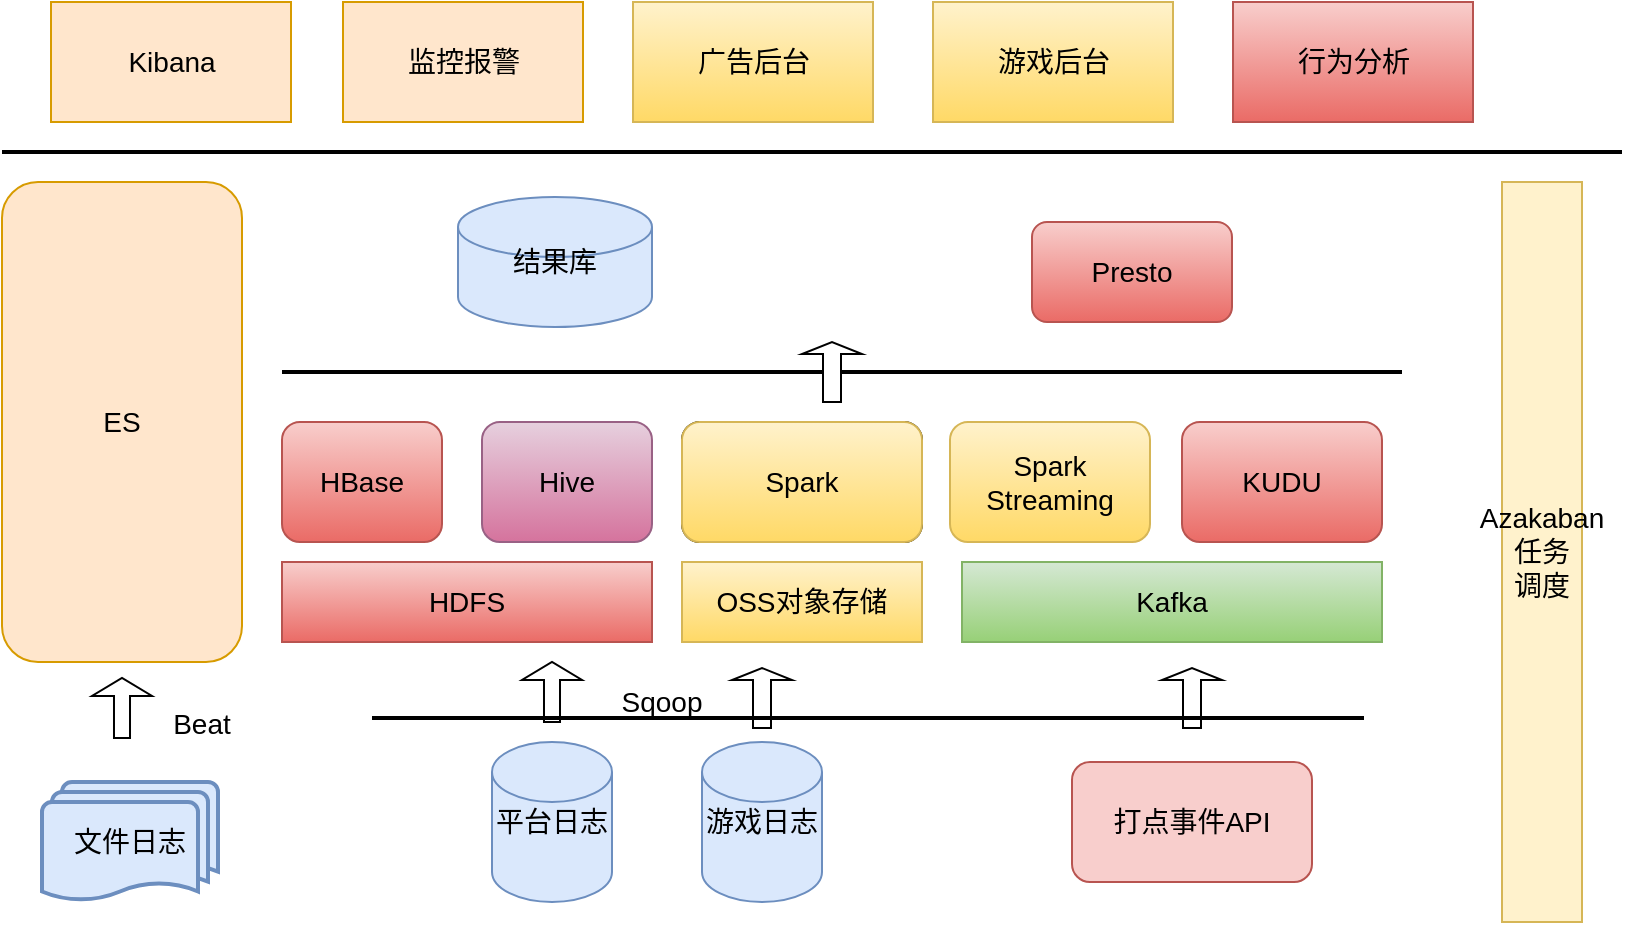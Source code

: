 <mxfile version="13.5.5" type="github">
  <diagram id="SUA77PbycbYVvd3b78xJ" name="第 1 页">
    <mxGraphModel dx="1422" dy="802" grid="1" gridSize="10" guides="1" tooltips="1" connect="1" arrows="1" fold="1" page="1" pageScale="1" pageWidth="827" pageHeight="1169" math="0" shadow="0">
      <root>
        <mxCell id="0" />
        <mxCell id="1" parent="0" />
        <mxCell id="_BwWZOYq04hog9lbWKIB-2" value="HDFS" style="rounded=0;whiteSpace=wrap;html=1;fontSize=14;gradientColor=#ea6b66;fillColor=#f8cecc;strokeColor=#b85450;" vertex="1" parent="1">
          <mxGeometry x="149" y="390" width="185" height="40" as="geometry" />
        </mxCell>
        <mxCell id="_BwWZOYq04hog9lbWKIB-3" value="Hive" style="rounded=1;whiteSpace=wrap;html=1;fontSize=14;gradientColor=#d5739d;fillColor=#e6d0de;strokeColor=#996185;" vertex="1" parent="1">
          <mxGeometry x="249" y="320" width="85" height="60" as="geometry" />
        </mxCell>
        <mxCell id="_BwWZOYq04hog9lbWKIB-4" value="Spark" style="rounded=1;whiteSpace=wrap;html=1;fontSize=14;" vertex="1" parent="1">
          <mxGeometry x="349" y="320" width="120" height="60" as="geometry" />
        </mxCell>
        <mxCell id="_BwWZOYq04hog9lbWKIB-5" value="Kafka" style="rounded=0;whiteSpace=wrap;html=1;fontSize=14;fillColor=#d5e8d4;strokeColor=#82b366;gradientColor=#97d077;" vertex="1" parent="1">
          <mxGeometry x="489" y="390" width="210" height="40" as="geometry" />
        </mxCell>
        <mxCell id="_BwWZOYq04hog9lbWKIB-8" value="Spark Streaming" style="rounded=1;whiteSpace=wrap;html=1;fontSize=14;gradientColor=#ffd966;fillColor=#fff2cc;strokeColor=#d6b656;" vertex="1" parent="1">
          <mxGeometry x="483" y="320" width="100" height="60" as="geometry" />
        </mxCell>
        <mxCell id="_BwWZOYq04hog9lbWKIB-9" value="平台日志" style="shape=cylinder2;whiteSpace=wrap;html=1;boundedLbl=1;backgroundOutline=1;size=15;fontSize=14;fillColor=#dae8fc;strokeColor=#6c8ebf;" vertex="1" parent="1">
          <mxGeometry x="254" y="480" width="60" height="80" as="geometry" />
        </mxCell>
        <mxCell id="_BwWZOYq04hog9lbWKIB-10" value="游戏日志" style="shape=cylinder2;whiteSpace=wrap;html=1;boundedLbl=1;backgroundOutline=1;size=15;fontSize=14;fillColor=#dae8fc;strokeColor=#6c8ebf;" vertex="1" parent="1">
          <mxGeometry x="359" y="480" width="60" height="80" as="geometry" />
        </mxCell>
        <mxCell id="_BwWZOYq04hog9lbWKIB-12" value="" style="shape=singleArrow;direction=north;whiteSpace=wrap;html=1;arrowWidth=0.267;arrowSize=0.3;fontSize=14;" vertex="1" parent="1">
          <mxGeometry x="269" y="440" width="30" height="30" as="geometry" />
        </mxCell>
        <mxCell id="_BwWZOYq04hog9lbWKIB-13" value="" style="shape=singleArrow;direction=north;whiteSpace=wrap;html=1;fontSize=14;" vertex="1" parent="1">
          <mxGeometry x="374" y="443" width="30" height="30" as="geometry" />
        </mxCell>
        <mxCell id="_BwWZOYq04hog9lbWKIB-14" value="Sqoop" style="text;html=1;strokeColor=none;fillColor=none;align=center;verticalAlign=middle;whiteSpace=wrap;rounded=0;fontSize=14;" vertex="1" parent="1">
          <mxGeometry x="319" y="450" width="40" height="20" as="geometry" />
        </mxCell>
        <mxCell id="_BwWZOYq04hog9lbWKIB-16" value="" style="shape=singleArrow;direction=north;whiteSpace=wrap;html=1;fontSize=14;" vertex="1" parent="1">
          <mxGeometry x="589" y="443" width="30" height="30" as="geometry" />
        </mxCell>
        <mxCell id="_BwWZOYq04hog9lbWKIB-17" value="打点事件API" style="rounded=1;whiteSpace=wrap;html=1;fontSize=14;fillColor=#f8cecc;strokeColor=#b85450;" vertex="1" parent="1">
          <mxGeometry x="544" y="490" width="120" height="60" as="geometry" />
        </mxCell>
        <mxCell id="_BwWZOYq04hog9lbWKIB-23" value="Azakaban&lt;br style=&quot;font-size: 14px;&quot;&gt;任务&lt;br style=&quot;font-size: 14px;&quot;&gt;调度" style="rounded=0;whiteSpace=wrap;html=1;fontSize=14;fillColor=#fff2cc;strokeColor=#d6b656;" vertex="1" parent="1">
          <mxGeometry x="759" y="200" width="40" height="370" as="geometry" />
        </mxCell>
        <mxCell id="_BwWZOYq04hog9lbWKIB-24" value="OSS对象存储" style="rounded=0;whiteSpace=wrap;html=1;fontSize=14;" vertex="1" parent="1">
          <mxGeometry x="349" y="390" width="120" height="40" as="geometry" />
        </mxCell>
        <mxCell id="_BwWZOYq04hog9lbWKIB-30" value="" style="line;strokeWidth=2;html=1;fontSize=14;" vertex="1" parent="1">
          <mxGeometry x="149" y="290" width="560" height="10" as="geometry" />
        </mxCell>
        <mxCell id="_BwWZOYq04hog9lbWKIB-31" value="" style="shape=singleArrow;direction=north;whiteSpace=wrap;html=1;fontSize=14;" vertex="1" parent="1">
          <mxGeometry x="409" y="280" width="30" height="30" as="geometry" />
        </mxCell>
        <mxCell id="_BwWZOYq04hog9lbWKIB-32" value="" style="line;strokeWidth=2;html=1;fontSize=14;" vertex="1" parent="1">
          <mxGeometry x="194" y="463" width="496" height="10" as="geometry" />
        </mxCell>
        <mxCell id="_BwWZOYq04hog9lbWKIB-37" value="HBase" style="rounded=1;whiteSpace=wrap;html=1;fontSize=14;gradientColor=#ea6b66;fillColor=#f8cecc;strokeColor=#b85450;" vertex="1" parent="1">
          <mxGeometry x="149" y="320" width="80" height="60" as="geometry" />
        </mxCell>
        <mxCell id="_BwWZOYq04hog9lbWKIB-38" value="KUDU" style="rounded=1;whiteSpace=wrap;html=1;fontSize=14;gradientColor=#ea6b66;fillColor=#f8cecc;strokeColor=#b85450;" vertex="1" parent="1">
          <mxGeometry x="599" y="320" width="100" height="60" as="geometry" />
        </mxCell>
        <mxCell id="_BwWZOYq04hog9lbWKIB-39" value="Presto" style="rounded=1;whiteSpace=wrap;html=1;fontSize=14;fillColor=#f8cecc;strokeColor=#b85450;gradientColor=#ea6b66;" vertex="1" parent="1">
          <mxGeometry x="524" y="220" width="100" height="50" as="geometry" />
        </mxCell>
        <mxCell id="_BwWZOYq04hog9lbWKIB-42" value="结果库" style="shape=cylinder2;whiteSpace=wrap;html=1;boundedLbl=1;backgroundOutline=1;size=15;fontSize=14;fillColor=#dae8fc;strokeColor=#6c8ebf;" vertex="1" parent="1">
          <mxGeometry x="237" y="207.5" width="97" height="65" as="geometry" />
        </mxCell>
        <mxCell id="_BwWZOYq04hog9lbWKIB-43" value="" style="line;strokeWidth=2;html=1;fontSize=14;" vertex="1" parent="1">
          <mxGeometry x="9" y="180" width="810" height="10" as="geometry" />
        </mxCell>
        <mxCell id="_BwWZOYq04hog9lbWKIB-44" value="广告后台" style="rounded=0;whiteSpace=wrap;html=1;fontSize=14;gradientColor=#ffd966;fillColor=#fff2cc;strokeColor=#d6b656;" vertex="1" parent="1">
          <mxGeometry x="324.5" y="110" width="120" height="60" as="geometry" />
        </mxCell>
        <mxCell id="_BwWZOYq04hog9lbWKIB-45" value="游戏后台" style="rounded=0;whiteSpace=wrap;html=1;fontSize=14;gradientColor=#ffd966;fillColor=#fff2cc;strokeColor=#d6b656;" vertex="1" parent="1">
          <mxGeometry x="474.5" y="110" width="120" height="60" as="geometry" />
        </mxCell>
        <mxCell id="_BwWZOYq04hog9lbWKIB-46" value="行为分析" style="rounded=0;whiteSpace=wrap;html=1;fontSize=14;gradientColor=#ea6b66;fillColor=#f8cecc;strokeColor=#b85450;" vertex="1" parent="1">
          <mxGeometry x="624.5" y="110" width="120" height="60" as="geometry" />
        </mxCell>
        <mxCell id="_BwWZOYq04hog9lbWKIB-47" value="ES" style="rounded=1;whiteSpace=wrap;html=1;fontSize=14;fillColor=#ffe6cc;strokeColor=#d79b00;" vertex="1" parent="1">
          <mxGeometry x="9" y="200" width="120" height="240" as="geometry" />
        </mxCell>
        <mxCell id="_BwWZOYq04hog9lbWKIB-49" value="文件日志" style="strokeWidth=2;html=1;shape=mxgraph.flowchart.multi-document;whiteSpace=wrap;fontSize=14;fillColor=#dae8fc;strokeColor=#6c8ebf;" vertex="1" parent="1">
          <mxGeometry x="29" y="500" width="88" height="60" as="geometry" />
        </mxCell>
        <mxCell id="_BwWZOYq04hog9lbWKIB-50" value="" style="shape=singleArrow;direction=north;whiteSpace=wrap;html=1;arrowWidth=0.267;arrowSize=0.3;fontSize=14;" vertex="1" parent="1">
          <mxGeometry x="54" y="448" width="30" height="30" as="geometry" />
        </mxCell>
        <mxCell id="_BwWZOYq04hog9lbWKIB-51" value="Beat" style="text;html=1;strokeColor=none;fillColor=none;align=center;verticalAlign=middle;whiteSpace=wrap;rounded=0;fontSize=14;" vertex="1" parent="1">
          <mxGeometry x="89" y="461" width="40" height="20" as="geometry" />
        </mxCell>
        <mxCell id="_BwWZOYq04hog9lbWKIB-52" value="Kibana" style="rounded=0;whiteSpace=wrap;html=1;fontSize=14;fillColor=#ffe6cc;strokeColor=#d79b00;" vertex="1" parent="1">
          <mxGeometry x="33.5" y="110" width="120" height="60" as="geometry" />
        </mxCell>
        <mxCell id="_BwWZOYq04hog9lbWKIB-53" value="监控报警" style="rounded=0;whiteSpace=wrap;html=1;fontSize=14;fillColor=#ffe6cc;strokeColor=#d79b00;" vertex="1" parent="1">
          <mxGeometry x="179.5" y="110" width="120" height="60" as="geometry" />
        </mxCell>
        <mxCell id="_BwWZOYq04hog9lbWKIB-54" value="OSS对象存储" style="rounded=0;whiteSpace=wrap;html=1;fontSize=14;gradientColor=#ffd966;fillColor=#fff2cc;strokeColor=#d6b656;" vertex="1" parent="1">
          <mxGeometry x="349" y="390" width="120" height="40" as="geometry" />
        </mxCell>
        <mxCell id="_BwWZOYq04hog9lbWKIB-55" value="Spark" style="rounded=1;whiteSpace=wrap;html=1;fontSize=14;gradientColor=#ffd966;fillColor=#fff2cc;strokeColor=#d6b656;" vertex="1" parent="1">
          <mxGeometry x="349" y="320" width="120" height="60" as="geometry" />
        </mxCell>
      </root>
    </mxGraphModel>
  </diagram>
</mxfile>
